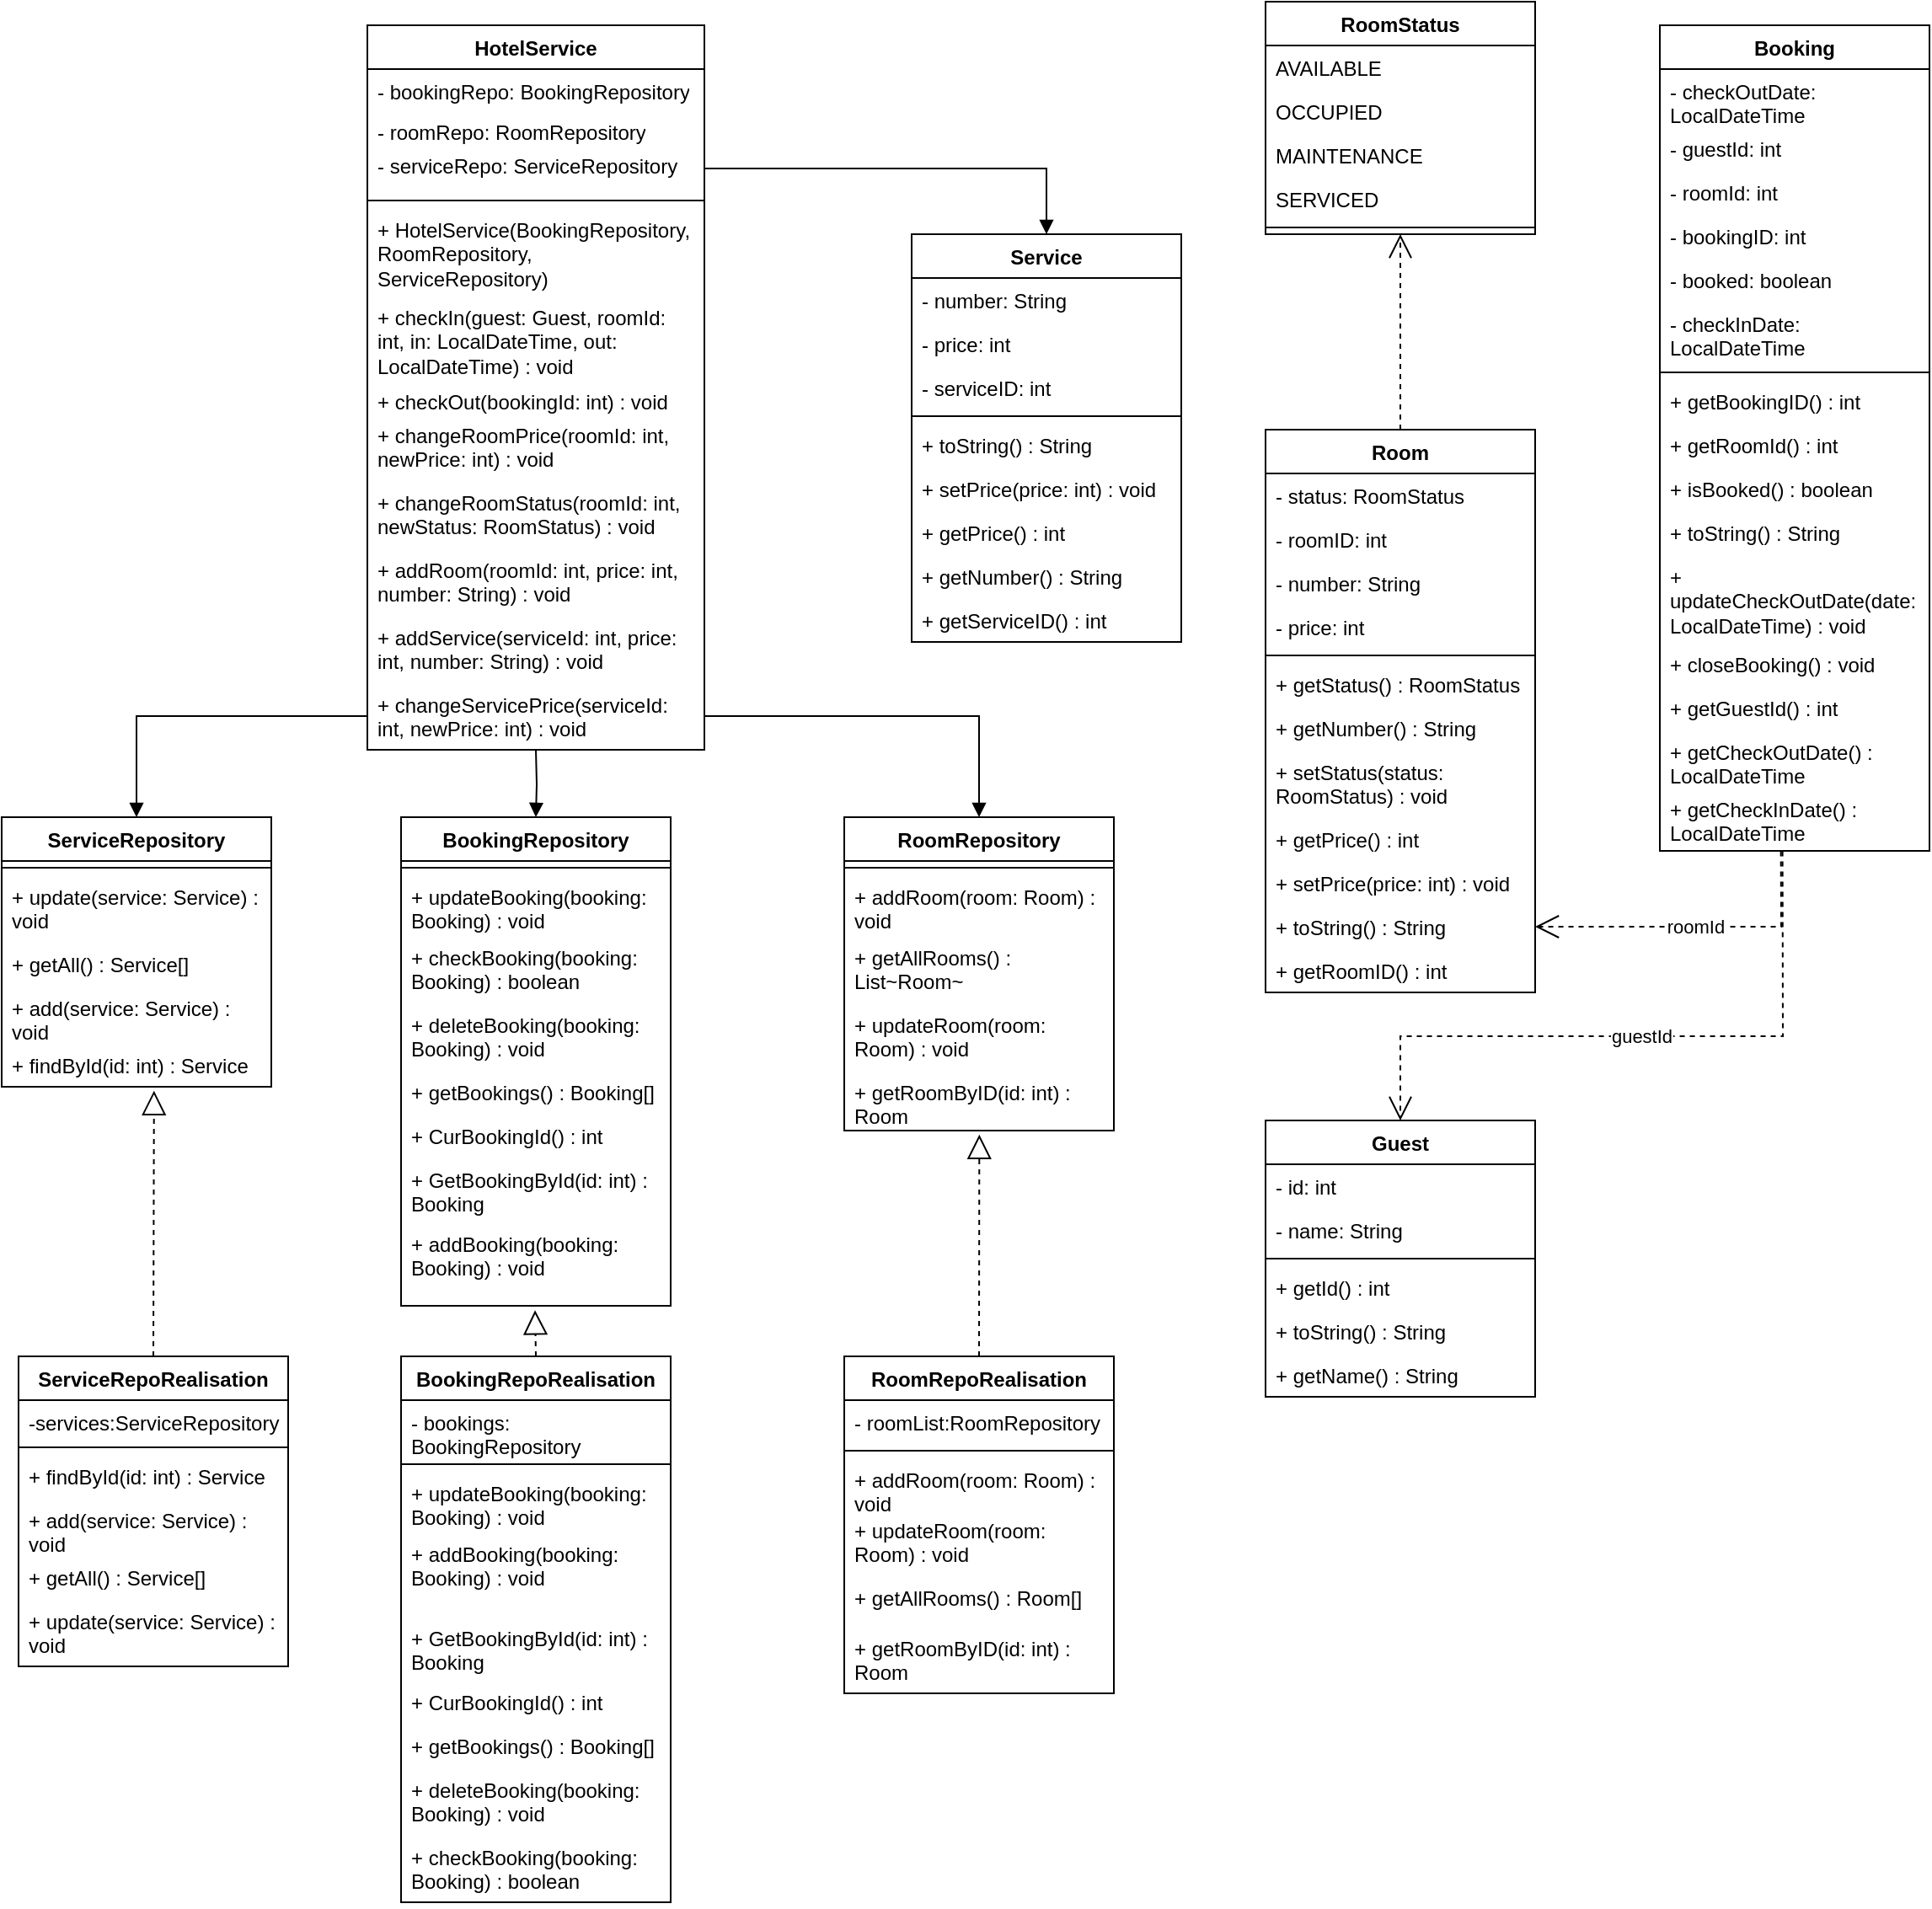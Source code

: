 <mxfile version="28.2.7">
  <diagram name="Страница — 1" id="kZnsRlTLTq1_zCNEGTzP">
    <mxGraphModel dx="2256" dy="922" grid="1" gridSize="10" guides="1" tooltips="1" connect="1" arrows="1" fold="1" page="1" pageScale="1" pageWidth="827" pageHeight="1169" math="0" shadow="0">
      <root>
        <mxCell id="0" />
        <mxCell id="1" parent="0" />
        <mxCell id="djiI9uQT8ii3HJ8XC2zc-130" value="HotelService" style="swimlane;fontStyle=1;align=center;verticalAlign=top;childLayout=stackLayout;horizontal=1;startSize=26;horizontalStack=0;resizeParent=1;resizeParentMax=0;resizeLast=0;collapsible=1;marginBottom=0;whiteSpace=wrap;html=1;" vertex="1" parent="1">
          <mxGeometry x="-513" y="40" width="200" height="430" as="geometry" />
        </mxCell>
        <mxCell id="djiI9uQT8ii3HJ8XC2zc-131" value="- bookingRepo:&amp;nbsp;BookingRepository " style="text;strokeColor=none;fillColor=none;align=left;verticalAlign=top;spacingLeft=4;spacingRight=4;overflow=hidden;rotatable=0;points=[[0,0.5],[1,0.5]];portConstraint=eastwest;whiteSpace=wrap;html=1;" vertex="1" parent="djiI9uQT8ii3HJ8XC2zc-130">
          <mxGeometry y="26" width="200" height="24" as="geometry" />
        </mxCell>
        <mxCell id="djiI9uQT8ii3HJ8XC2zc-134" value="- roomRepo:&amp;nbsp;RoomRepository " style="text;strokeColor=none;fillColor=none;align=left;verticalAlign=top;spacingLeft=4;spacingRight=4;overflow=hidden;rotatable=0;points=[[0,0.5],[1,0.5]];portConstraint=eastwest;whiteSpace=wrap;html=1;" vertex="1" parent="djiI9uQT8ii3HJ8XC2zc-130">
          <mxGeometry y="50" width="200" height="20" as="geometry" />
        </mxCell>
        <mxCell id="djiI9uQT8ii3HJ8XC2zc-135" value="- serviceRepo:&amp;nbsp;ServiceRepository " style="text;strokeColor=none;fillColor=none;align=left;verticalAlign=top;spacingLeft=4;spacingRight=4;overflow=hidden;rotatable=0;points=[[0,0.5],[1,0.5]];portConstraint=eastwest;whiteSpace=wrap;html=1;" vertex="1" parent="djiI9uQT8ii3HJ8XC2zc-130">
          <mxGeometry y="70" width="200" height="30" as="geometry" />
        </mxCell>
        <mxCell id="djiI9uQT8ii3HJ8XC2zc-132" value="" style="line;strokeWidth=1;fillColor=none;align=left;verticalAlign=middle;spacingTop=-1;spacingLeft=3;spacingRight=3;rotatable=0;labelPosition=right;points=[];portConstraint=eastwest;strokeColor=inherit;" vertex="1" parent="djiI9uQT8ii3HJ8XC2zc-130">
          <mxGeometry y="100" width="200" height="8" as="geometry" />
        </mxCell>
        <mxCell id="djiI9uQT8ii3HJ8XC2zc-133" value="+ HotelService(BookingRepository, RoomRepository, ServiceRepository)" style="text;strokeColor=none;fillColor=none;align=left;verticalAlign=top;spacingLeft=4;spacingRight=4;overflow=hidden;rotatable=0;points=[[0,0.5],[1,0.5]];portConstraint=eastwest;whiteSpace=wrap;html=1;" vertex="1" parent="djiI9uQT8ii3HJ8XC2zc-130">
          <mxGeometry y="108" width="200" height="52" as="geometry" />
        </mxCell>
        <mxCell id="djiI9uQT8ii3HJ8XC2zc-136" value="+ checkIn(guest: Guest, roomId: int, in: LocalDateTime, out: LocalDateTime) : void" style="text;strokeColor=none;fillColor=none;align=left;verticalAlign=top;spacingLeft=4;spacingRight=4;overflow=hidden;rotatable=0;points=[[0,0.5],[1,0.5]];portConstraint=eastwest;whiteSpace=wrap;html=1;" vertex="1" parent="djiI9uQT8ii3HJ8XC2zc-130">
          <mxGeometry y="160" width="200" height="50" as="geometry" />
        </mxCell>
        <mxCell id="djiI9uQT8ii3HJ8XC2zc-137" value="+ checkOut(bookingId: int) : void" style="text;strokeColor=none;fillColor=none;align=left;verticalAlign=top;spacingLeft=4;spacingRight=4;overflow=hidden;rotatable=0;points=[[0,0.5],[1,0.5]];portConstraint=eastwest;whiteSpace=wrap;html=1;" vertex="1" parent="djiI9uQT8ii3HJ8XC2zc-130">
          <mxGeometry y="210" width="200" height="20" as="geometry" />
        </mxCell>
        <mxCell id="djiI9uQT8ii3HJ8XC2zc-139" value="+ changeRoomPrice(roomId: int, newPrice: int) : void" style="text;strokeColor=none;fillColor=none;align=left;verticalAlign=top;spacingLeft=4;spacingRight=4;overflow=hidden;rotatable=0;points=[[0,0.5],[1,0.5]];portConstraint=eastwest;whiteSpace=wrap;html=1;" vertex="1" parent="djiI9uQT8ii3HJ8XC2zc-130">
          <mxGeometry y="230" width="200" height="40" as="geometry" />
        </mxCell>
        <mxCell id="djiI9uQT8ii3HJ8XC2zc-138" value="+ changeRoomStatus(roomId: int, newStatus: RoomStatus) : void" style="text;strokeColor=none;fillColor=none;align=left;verticalAlign=top;spacingLeft=4;spacingRight=4;overflow=hidden;rotatable=0;points=[[0,0.5],[1,0.5]];portConstraint=eastwest;whiteSpace=wrap;html=1;" vertex="1" parent="djiI9uQT8ii3HJ8XC2zc-130">
          <mxGeometry y="270" width="200" height="40" as="geometry" />
        </mxCell>
        <mxCell id="djiI9uQT8ii3HJ8XC2zc-142" value="+ addRoom(roomId: int, price: int, number: String) : void" style="text;strokeColor=none;fillColor=none;align=left;verticalAlign=top;spacingLeft=4;spacingRight=4;overflow=hidden;rotatable=0;points=[[0,0.5],[1,0.5]];portConstraint=eastwest;whiteSpace=wrap;html=1;" vertex="1" parent="djiI9uQT8ii3HJ8XC2zc-130">
          <mxGeometry y="310" width="200" height="40" as="geometry" />
        </mxCell>
        <mxCell id="djiI9uQT8ii3HJ8XC2zc-143" value="+ addService(serviceId: int, price: int, number: String) : void" style="text;strokeColor=none;fillColor=none;align=left;verticalAlign=top;spacingLeft=4;spacingRight=4;overflow=hidden;rotatable=0;points=[[0,0.5],[1,0.5]];portConstraint=eastwest;whiteSpace=wrap;html=1;" vertex="1" parent="djiI9uQT8ii3HJ8XC2zc-130">
          <mxGeometry y="350" width="200" height="40" as="geometry" />
        </mxCell>
        <mxCell id="djiI9uQT8ii3HJ8XC2zc-141" value="+ changeServicePrice(serviceId: int, newPrice: int) : void" style="text;strokeColor=none;fillColor=none;align=left;verticalAlign=top;spacingLeft=4;spacingRight=4;overflow=hidden;rotatable=0;points=[[0,0.5],[1,0.5]];portConstraint=eastwest;whiteSpace=wrap;html=1;" vertex="1" parent="djiI9uQT8ii3HJ8XC2zc-130">
          <mxGeometry y="390" width="200" height="40" as="geometry" />
        </mxCell>
        <mxCell id="djiI9uQT8ii3HJ8XC2zc-144" value="RoomRepository" style="swimlane;fontStyle=1;align=center;verticalAlign=top;childLayout=stackLayout;horizontal=1;startSize=26;horizontalStack=0;resizeParent=1;resizeParentMax=0;resizeLast=0;collapsible=1;marginBottom=0;whiteSpace=wrap;html=1;" vertex="1" parent="1">
          <mxGeometry x="-230" y="510" width="160" height="186" as="geometry" />
        </mxCell>
        <mxCell id="djiI9uQT8ii3HJ8XC2zc-146" value="" style="line;strokeWidth=1;fillColor=none;align=left;verticalAlign=middle;spacingTop=-1;spacingLeft=3;spacingRight=3;rotatable=0;labelPosition=right;points=[];portConstraint=eastwest;strokeColor=inherit;" vertex="1" parent="djiI9uQT8ii3HJ8XC2zc-144">
          <mxGeometry y="26" width="160" height="8" as="geometry" />
        </mxCell>
        <mxCell id="djiI9uQT8ii3HJ8XC2zc-148" value="+ addRoom(room: Room) : void" style="text;strokeColor=none;fillColor=none;align=left;verticalAlign=top;spacingLeft=4;spacingRight=4;overflow=hidden;rotatable=0;points=[[0,0.5],[1,0.5]];portConstraint=eastwest;whiteSpace=wrap;html=1;" vertex="1" parent="djiI9uQT8ii3HJ8XC2zc-144">
          <mxGeometry y="34" width="160" height="36" as="geometry" />
        </mxCell>
        <mxCell id="djiI9uQT8ii3HJ8XC2zc-149" value="+ getAllRooms() : List~Room~" style="text;strokeColor=none;fillColor=none;align=left;verticalAlign=top;spacingLeft=4;spacingRight=4;overflow=hidden;rotatable=0;points=[[0,0.5],[1,0.5]];portConstraint=eastwest;whiteSpace=wrap;html=1;" vertex="1" parent="djiI9uQT8ii3HJ8XC2zc-144">
          <mxGeometry y="70" width="160" height="40" as="geometry" />
        </mxCell>
        <mxCell id="djiI9uQT8ii3HJ8XC2zc-150" value="+ updateRoom(room: Room) : void" style="text;strokeColor=none;fillColor=none;align=left;verticalAlign=top;spacingLeft=4;spacingRight=4;overflow=hidden;rotatable=0;points=[[0,0.5],[1,0.5]];portConstraint=eastwest;whiteSpace=wrap;html=1;" vertex="1" parent="djiI9uQT8ii3HJ8XC2zc-144">
          <mxGeometry y="110" width="160" height="40" as="geometry" />
        </mxCell>
        <mxCell id="djiI9uQT8ii3HJ8XC2zc-147" value="+ getRoomByID(id: int) : Room" style="text;strokeColor=none;fillColor=none;align=left;verticalAlign=top;spacingLeft=4;spacingRight=4;overflow=hidden;rotatable=0;points=[[0,0.5],[1,0.5]];portConstraint=eastwest;whiteSpace=wrap;html=1;" vertex="1" parent="djiI9uQT8ii3HJ8XC2zc-144">
          <mxGeometry y="150" width="160" height="36" as="geometry" />
        </mxCell>
        <mxCell id="djiI9uQT8ii3HJ8XC2zc-151" value="RoomRepoRealisation" style="swimlane;fontStyle=1;align=center;verticalAlign=top;childLayout=stackLayout;horizontal=1;startSize=26;horizontalStack=0;resizeParent=1;resizeParentMax=0;resizeLast=0;collapsible=1;marginBottom=0;whiteSpace=wrap;html=1;" vertex="1" parent="1">
          <mxGeometry x="-230" y="830" width="160" height="200" as="geometry" />
        </mxCell>
        <mxCell id="djiI9uQT8ii3HJ8XC2zc-152" value="- roomList:RoomRepository " style="text;strokeColor=none;fillColor=none;align=left;verticalAlign=top;spacingLeft=4;spacingRight=4;overflow=hidden;rotatable=0;points=[[0,0.5],[1,0.5]];portConstraint=eastwest;whiteSpace=wrap;html=1;" vertex="1" parent="djiI9uQT8ii3HJ8XC2zc-151">
          <mxGeometry y="26" width="160" height="26" as="geometry" />
        </mxCell>
        <mxCell id="djiI9uQT8ii3HJ8XC2zc-153" value="" style="line;strokeWidth=1;fillColor=none;align=left;verticalAlign=middle;spacingTop=-1;spacingLeft=3;spacingRight=3;rotatable=0;labelPosition=right;points=[];portConstraint=eastwest;strokeColor=inherit;" vertex="1" parent="djiI9uQT8ii3HJ8XC2zc-151">
          <mxGeometry y="52" width="160" height="8" as="geometry" />
        </mxCell>
        <mxCell id="djiI9uQT8ii3HJ8XC2zc-155" value="+ addRoom(room: Room) : void" style="text;strokeColor=none;fillColor=none;align=left;verticalAlign=top;spacingLeft=4;spacingRight=4;overflow=hidden;rotatable=0;points=[[0,0.5],[1,0.5]];portConstraint=eastwest;whiteSpace=wrap;html=1;" vertex="1" parent="djiI9uQT8ii3HJ8XC2zc-151">
          <mxGeometry y="60" width="160" height="30" as="geometry" />
        </mxCell>
        <mxCell id="djiI9uQT8ii3HJ8XC2zc-157" value="+ updateRoom(room: Room) : void" style="text;strokeColor=none;fillColor=none;align=left;verticalAlign=top;spacingLeft=4;spacingRight=4;overflow=hidden;rotatable=0;points=[[0,0.5],[1,0.5]];portConstraint=eastwest;whiteSpace=wrap;html=1;" vertex="1" parent="djiI9uQT8ii3HJ8XC2zc-151">
          <mxGeometry y="90" width="160" height="40" as="geometry" />
        </mxCell>
        <mxCell id="djiI9uQT8ii3HJ8XC2zc-156" value="+ getAllRooms() : Room[]" style="text;strokeColor=none;fillColor=none;align=left;verticalAlign=top;spacingLeft=4;spacingRight=4;overflow=hidden;rotatable=0;points=[[0,0.5],[1,0.5]];portConstraint=eastwest;whiteSpace=wrap;html=1;" vertex="1" parent="djiI9uQT8ii3HJ8XC2zc-151">
          <mxGeometry y="130" width="160" height="30" as="geometry" />
        </mxCell>
        <mxCell id="djiI9uQT8ii3HJ8XC2zc-154" value="+ getRoomByID(id: int) : Room" style="text;strokeColor=none;fillColor=none;align=left;verticalAlign=top;spacingLeft=4;spacingRight=4;overflow=hidden;rotatable=0;points=[[0,0.5],[1,0.5]];portConstraint=eastwest;whiteSpace=wrap;html=1;" vertex="1" parent="djiI9uQT8ii3HJ8XC2zc-151">
          <mxGeometry y="160" width="160" height="40" as="geometry" />
        </mxCell>
        <mxCell id="djiI9uQT8ii3HJ8XC2zc-158" value="ServiceRepoRealisation" style="swimlane;fontStyle=1;align=center;verticalAlign=top;childLayout=stackLayout;horizontal=1;startSize=26;horizontalStack=0;resizeParent=1;resizeParentMax=0;resizeLast=0;collapsible=1;marginBottom=0;whiteSpace=wrap;html=1;" vertex="1" parent="1">
          <mxGeometry x="-720" y="830" width="160" height="184" as="geometry" />
        </mxCell>
        <mxCell id="djiI9uQT8ii3HJ8XC2zc-159" value="-services:ServiceRepository" style="text;strokeColor=none;fillColor=none;align=left;verticalAlign=top;spacingLeft=4;spacingRight=4;overflow=hidden;rotatable=0;points=[[0,0.5],[1,0.5]];portConstraint=eastwest;whiteSpace=wrap;html=1;" vertex="1" parent="djiI9uQT8ii3HJ8XC2zc-158">
          <mxGeometry y="26" width="160" height="24" as="geometry" />
        </mxCell>
        <mxCell id="djiI9uQT8ii3HJ8XC2zc-160" value="" style="line;strokeWidth=1;fillColor=none;align=left;verticalAlign=middle;spacingTop=-1;spacingLeft=3;spacingRight=3;rotatable=0;labelPosition=right;points=[];portConstraint=eastwest;strokeColor=inherit;" vertex="1" parent="djiI9uQT8ii3HJ8XC2zc-158">
          <mxGeometry y="50" width="160" height="8" as="geometry" />
        </mxCell>
        <mxCell id="djiI9uQT8ii3HJ8XC2zc-161" value="+ findById(id: int) : Service" style="text;strokeColor=none;fillColor=none;align=left;verticalAlign=top;spacingLeft=4;spacingRight=4;overflow=hidden;rotatable=0;points=[[0,0.5],[1,0.5]];portConstraint=eastwest;whiteSpace=wrap;html=1;" vertex="1" parent="djiI9uQT8ii3HJ8XC2zc-158">
          <mxGeometry y="58" width="160" height="26" as="geometry" />
        </mxCell>
        <mxCell id="djiI9uQT8ii3HJ8XC2zc-162" value="+ add(service: Service) : void" style="text;strokeColor=none;fillColor=none;align=left;verticalAlign=top;spacingLeft=4;spacingRight=4;overflow=hidden;rotatable=0;points=[[0,0.5],[1,0.5]];portConstraint=eastwest;whiteSpace=wrap;html=1;" vertex="1" parent="djiI9uQT8ii3HJ8XC2zc-158">
          <mxGeometry y="84" width="160" height="34" as="geometry" />
        </mxCell>
        <mxCell id="djiI9uQT8ii3HJ8XC2zc-164" value="+ getAll() : Service[]" style="text;strokeColor=none;fillColor=none;align=left;verticalAlign=top;spacingLeft=4;spacingRight=4;overflow=hidden;rotatable=0;points=[[0,0.5],[1,0.5]];portConstraint=eastwest;whiteSpace=wrap;html=1;" vertex="1" parent="djiI9uQT8ii3HJ8XC2zc-158">
          <mxGeometry y="118" width="160" height="26" as="geometry" />
        </mxCell>
        <mxCell id="djiI9uQT8ii3HJ8XC2zc-163" value="+ update(service: Service) : void" style="text;strokeColor=none;fillColor=none;align=left;verticalAlign=top;spacingLeft=4;spacingRight=4;overflow=hidden;rotatable=0;points=[[0,0.5],[1,0.5]];portConstraint=eastwest;whiteSpace=wrap;html=1;" vertex="1" parent="djiI9uQT8ii3HJ8XC2zc-158">
          <mxGeometry y="144" width="160" height="40" as="geometry" />
        </mxCell>
        <mxCell id="djiI9uQT8ii3HJ8XC2zc-166" value="ServiceRepository" style="swimlane;fontStyle=1;align=center;verticalAlign=top;childLayout=stackLayout;horizontal=1;startSize=26;horizontalStack=0;resizeParent=1;resizeParentMax=0;resizeLast=0;collapsible=1;marginBottom=0;whiteSpace=wrap;html=1;" vertex="1" parent="1">
          <mxGeometry x="-730" y="510" width="160" height="160" as="geometry" />
        </mxCell>
        <mxCell id="djiI9uQT8ii3HJ8XC2zc-168" value="" style="line;strokeWidth=1;fillColor=none;align=left;verticalAlign=middle;spacingTop=-1;spacingLeft=3;spacingRight=3;rotatable=0;labelPosition=right;points=[];portConstraint=eastwest;strokeColor=inherit;" vertex="1" parent="djiI9uQT8ii3HJ8XC2zc-166">
          <mxGeometry y="26" width="160" height="8" as="geometry" />
        </mxCell>
        <mxCell id="djiI9uQT8ii3HJ8XC2zc-173" value="+ update(service: Service) : void" style="text;strokeColor=none;fillColor=none;align=left;verticalAlign=top;spacingLeft=4;spacingRight=4;overflow=hidden;rotatable=0;points=[[0,0.5],[1,0.5]];portConstraint=eastwest;whiteSpace=wrap;html=1;" vertex="1" parent="djiI9uQT8ii3HJ8XC2zc-166">
          <mxGeometry y="34" width="160" height="40" as="geometry" />
        </mxCell>
        <mxCell id="djiI9uQT8ii3HJ8XC2zc-172" value="+ getAll() : Service[]" style="text;strokeColor=none;fillColor=none;align=left;verticalAlign=top;spacingLeft=4;spacingRight=4;overflow=hidden;rotatable=0;points=[[0,0.5],[1,0.5]];portConstraint=eastwest;whiteSpace=wrap;html=1;" vertex="1" parent="djiI9uQT8ii3HJ8XC2zc-166">
          <mxGeometry y="74" width="160" height="26" as="geometry" />
        </mxCell>
        <mxCell id="djiI9uQT8ii3HJ8XC2zc-171" value="+ add(service: Service) : void" style="text;strokeColor=none;fillColor=none;align=left;verticalAlign=top;spacingLeft=4;spacingRight=4;overflow=hidden;rotatable=0;points=[[0,0.5],[1,0.5]];portConstraint=eastwest;whiteSpace=wrap;html=1;" vertex="1" parent="djiI9uQT8ii3HJ8XC2zc-166">
          <mxGeometry y="100" width="160" height="34" as="geometry" />
        </mxCell>
        <mxCell id="djiI9uQT8ii3HJ8XC2zc-170" value="+ findById(id: int) : Service" style="text;strokeColor=none;fillColor=none;align=left;verticalAlign=top;spacingLeft=4;spacingRight=4;overflow=hidden;rotatable=0;points=[[0,0.5],[1,0.5]];portConstraint=eastwest;whiteSpace=wrap;html=1;" vertex="1" parent="djiI9uQT8ii3HJ8XC2zc-166">
          <mxGeometry y="134" width="160" height="26" as="geometry" />
        </mxCell>
        <mxCell id="djiI9uQT8ii3HJ8XC2zc-174" value="BookingRepository" style="swimlane;fontStyle=1;align=center;verticalAlign=top;childLayout=stackLayout;horizontal=1;startSize=26;horizontalStack=0;resizeParent=1;resizeParentMax=0;resizeLast=0;collapsible=1;marginBottom=0;whiteSpace=wrap;html=1;" vertex="1" parent="1">
          <mxGeometry x="-493" y="510" width="160" height="290" as="geometry" />
        </mxCell>
        <mxCell id="djiI9uQT8ii3HJ8XC2zc-176" value="" style="line;strokeWidth=1;fillColor=none;align=left;verticalAlign=middle;spacingTop=-1;spacingLeft=3;spacingRight=3;rotatable=0;labelPosition=right;points=[];portConstraint=eastwest;strokeColor=inherit;" vertex="1" parent="djiI9uQT8ii3HJ8XC2zc-174">
          <mxGeometry y="26" width="160" height="8" as="geometry" />
        </mxCell>
        <mxCell id="djiI9uQT8ii3HJ8XC2zc-182" value="+ updateBooking(booking: Booking) : void" style="text;strokeColor=none;fillColor=none;align=left;verticalAlign=top;spacingLeft=4;spacingRight=4;overflow=hidden;rotatable=0;points=[[0,0.5],[1,0.5]];portConstraint=eastwest;whiteSpace=wrap;html=1;" vertex="1" parent="djiI9uQT8ii3HJ8XC2zc-174">
          <mxGeometry y="34" width="160" height="36" as="geometry" />
        </mxCell>
        <mxCell id="djiI9uQT8ii3HJ8XC2zc-183" value="+ checkBooking(booking: Booking) : boolean" style="text;strokeColor=none;fillColor=none;align=left;verticalAlign=top;spacingLeft=4;spacingRight=4;overflow=hidden;rotatable=0;points=[[0,0.5],[1,0.5]];portConstraint=eastwest;whiteSpace=wrap;html=1;" vertex="1" parent="djiI9uQT8ii3HJ8XC2zc-174">
          <mxGeometry y="70" width="160" height="40" as="geometry" />
        </mxCell>
        <mxCell id="djiI9uQT8ii3HJ8XC2zc-184" value="+ deleteBooking(booking: Booking) : void" style="text;strokeColor=none;fillColor=none;align=left;verticalAlign=top;spacingLeft=4;spacingRight=4;overflow=hidden;rotatable=0;points=[[0,0.5],[1,0.5]];portConstraint=eastwest;whiteSpace=wrap;html=1;" vertex="1" parent="djiI9uQT8ii3HJ8XC2zc-174">
          <mxGeometry y="110" width="160" height="40" as="geometry" />
        </mxCell>
        <mxCell id="djiI9uQT8ii3HJ8XC2zc-185" value="+ getBookings() : Booking[]" style="text;strokeColor=none;fillColor=none;align=left;verticalAlign=top;spacingLeft=4;spacingRight=4;overflow=hidden;rotatable=0;points=[[0,0.5],[1,0.5]];portConstraint=eastwest;whiteSpace=wrap;html=1;" vertex="1" parent="djiI9uQT8ii3HJ8XC2zc-174">
          <mxGeometry y="150" width="160" height="26" as="geometry" />
        </mxCell>
        <mxCell id="djiI9uQT8ii3HJ8XC2zc-186" value="+ CurBookingId() : int" style="text;strokeColor=none;fillColor=none;align=left;verticalAlign=top;spacingLeft=4;spacingRight=4;overflow=hidden;rotatable=0;points=[[0,0.5],[1,0.5]];portConstraint=eastwest;whiteSpace=wrap;html=1;" vertex="1" parent="djiI9uQT8ii3HJ8XC2zc-174">
          <mxGeometry y="176" width="160" height="26" as="geometry" />
        </mxCell>
        <mxCell id="djiI9uQT8ii3HJ8XC2zc-187" value="+ GetBookingById(id: int) : Booking" style="text;strokeColor=none;fillColor=none;align=left;verticalAlign=top;spacingLeft=4;spacingRight=4;overflow=hidden;rotatable=0;points=[[0,0.5],[1,0.5]];portConstraint=eastwest;whiteSpace=wrap;html=1;" vertex="1" parent="djiI9uQT8ii3HJ8XC2zc-174">
          <mxGeometry y="202" width="160" height="38" as="geometry" />
        </mxCell>
        <mxCell id="djiI9uQT8ii3HJ8XC2zc-177" value="+ addBooking(booking: Booking) : void" style="text;strokeColor=none;fillColor=none;align=left;verticalAlign=top;spacingLeft=4;spacingRight=4;overflow=hidden;rotatable=0;points=[[0,0.5],[1,0.5]];portConstraint=eastwest;whiteSpace=wrap;html=1;" vertex="1" parent="djiI9uQT8ii3HJ8XC2zc-174">
          <mxGeometry y="240" width="160" height="50" as="geometry" />
        </mxCell>
        <mxCell id="djiI9uQT8ii3HJ8XC2zc-178" value="BookingRepoRealisation" style="swimlane;fontStyle=1;align=center;verticalAlign=top;childLayout=stackLayout;horizontal=1;startSize=26;horizontalStack=0;resizeParent=1;resizeParentMax=0;resizeLast=0;collapsible=1;marginBottom=0;whiteSpace=wrap;html=1;" vertex="1" parent="1">
          <mxGeometry x="-493" y="830" width="160" height="324" as="geometry" />
        </mxCell>
        <mxCell id="djiI9uQT8ii3HJ8XC2zc-179" value="- bookings: BookingRepository " style="text;strokeColor=none;fillColor=none;align=left;verticalAlign=top;spacingLeft=4;spacingRight=4;overflow=hidden;rotatable=0;points=[[0,0.5],[1,0.5]];portConstraint=eastwest;whiteSpace=wrap;html=1;" vertex="1" parent="djiI9uQT8ii3HJ8XC2zc-178">
          <mxGeometry y="26" width="160" height="34" as="geometry" />
        </mxCell>
        <mxCell id="djiI9uQT8ii3HJ8XC2zc-180" value="" style="line;strokeWidth=1;fillColor=none;align=left;verticalAlign=middle;spacingTop=-1;spacingLeft=3;spacingRight=3;rotatable=0;labelPosition=right;points=[];portConstraint=eastwest;strokeColor=inherit;" vertex="1" parent="djiI9uQT8ii3HJ8XC2zc-178">
          <mxGeometry y="60" width="160" height="8" as="geometry" />
        </mxCell>
        <mxCell id="djiI9uQT8ii3HJ8XC2zc-188" value="+ updateBooking(booking: Booking) : void" style="text;strokeColor=none;fillColor=none;align=left;verticalAlign=top;spacingLeft=4;spacingRight=4;overflow=hidden;rotatable=0;points=[[0,0.5],[1,0.5]];portConstraint=eastwest;whiteSpace=wrap;html=1;" vertex="1" parent="djiI9uQT8ii3HJ8XC2zc-178">
          <mxGeometry y="68" width="160" height="36" as="geometry" />
        </mxCell>
        <mxCell id="djiI9uQT8ii3HJ8XC2zc-194" value="+ addBooking(booking: Booking) : void" style="text;strokeColor=none;fillColor=none;align=left;verticalAlign=top;spacingLeft=4;spacingRight=4;overflow=hidden;rotatable=0;points=[[0,0.5],[1,0.5]];portConstraint=eastwest;whiteSpace=wrap;html=1;" vertex="1" parent="djiI9uQT8ii3HJ8XC2zc-178">
          <mxGeometry y="104" width="160" height="50" as="geometry" />
        </mxCell>
        <mxCell id="djiI9uQT8ii3HJ8XC2zc-193" value="+ GetBookingById(id: int) : Booking" style="text;strokeColor=none;fillColor=none;align=left;verticalAlign=top;spacingLeft=4;spacingRight=4;overflow=hidden;rotatable=0;points=[[0,0.5],[1,0.5]];portConstraint=eastwest;whiteSpace=wrap;html=1;" vertex="1" parent="djiI9uQT8ii3HJ8XC2zc-178">
          <mxGeometry y="154" width="160" height="38" as="geometry" />
        </mxCell>
        <mxCell id="djiI9uQT8ii3HJ8XC2zc-192" value="+ CurBookingId() : int" style="text;strokeColor=none;fillColor=none;align=left;verticalAlign=top;spacingLeft=4;spacingRight=4;overflow=hidden;rotatable=0;points=[[0,0.5],[1,0.5]];portConstraint=eastwest;whiteSpace=wrap;html=1;" vertex="1" parent="djiI9uQT8ii3HJ8XC2zc-178">
          <mxGeometry y="192" width="160" height="26" as="geometry" />
        </mxCell>
        <mxCell id="djiI9uQT8ii3HJ8XC2zc-191" value="+ getBookings() : Booking[]" style="text;strokeColor=none;fillColor=none;align=left;verticalAlign=top;spacingLeft=4;spacingRight=4;overflow=hidden;rotatable=0;points=[[0,0.5],[1,0.5]];portConstraint=eastwest;whiteSpace=wrap;html=1;" vertex="1" parent="djiI9uQT8ii3HJ8XC2zc-178">
          <mxGeometry y="218" width="160" height="26" as="geometry" />
        </mxCell>
        <mxCell id="djiI9uQT8ii3HJ8XC2zc-190" value="+ deleteBooking(booking: Booking) : void" style="text;strokeColor=none;fillColor=none;align=left;verticalAlign=top;spacingLeft=4;spacingRight=4;overflow=hidden;rotatable=0;points=[[0,0.5],[1,0.5]];portConstraint=eastwest;whiteSpace=wrap;html=1;" vertex="1" parent="djiI9uQT8ii3HJ8XC2zc-178">
          <mxGeometry y="244" width="160" height="40" as="geometry" />
        </mxCell>
        <mxCell id="djiI9uQT8ii3HJ8XC2zc-189" value="+ checkBooking(booking: Booking) : boolean" style="text;strokeColor=none;fillColor=none;align=left;verticalAlign=top;spacingLeft=4;spacingRight=4;overflow=hidden;rotatable=0;points=[[0,0.5],[1,0.5]];portConstraint=eastwest;whiteSpace=wrap;html=1;" vertex="1" parent="djiI9uQT8ii3HJ8XC2zc-178">
          <mxGeometry y="284" width="160" height="40" as="geometry" />
        </mxCell>
        <mxCell id="djiI9uQT8ii3HJ8XC2zc-195" value="Booking" style="swimlane;fontStyle=1;align=center;verticalAlign=top;childLayout=stackLayout;horizontal=1;startSize=26;horizontalStack=0;resizeParent=1;resizeParentMax=0;resizeLast=0;collapsible=1;marginBottom=0;whiteSpace=wrap;html=1;" vertex="1" parent="1">
          <mxGeometry x="254" y="40" width="160" height="490" as="geometry" />
        </mxCell>
        <mxCell id="djiI9uQT8ii3HJ8XC2zc-201" value="- checkOutDate: LocalDateTime" style="text;strokeColor=none;fillColor=none;align=left;verticalAlign=top;spacingLeft=4;spacingRight=4;overflow=hidden;rotatable=0;points=[[0,0.5],[1,0.5]];portConstraint=eastwest;whiteSpace=wrap;html=1;" vertex="1" parent="djiI9uQT8ii3HJ8XC2zc-195">
          <mxGeometry y="26" width="160" height="34" as="geometry" />
        </mxCell>
        <mxCell id="djiI9uQT8ii3HJ8XC2zc-202" value="- guestId: int" style="text;strokeColor=none;fillColor=none;align=left;verticalAlign=top;spacingLeft=4;spacingRight=4;overflow=hidden;rotatable=0;points=[[0,0.5],[1,0.5]];portConstraint=eastwest;whiteSpace=wrap;html=1;" vertex="1" parent="djiI9uQT8ii3HJ8XC2zc-195">
          <mxGeometry y="60" width="160" height="26" as="geometry" />
        </mxCell>
        <mxCell id="djiI9uQT8ii3HJ8XC2zc-203" value="- roomId: int" style="text;strokeColor=none;fillColor=none;align=left;verticalAlign=top;spacingLeft=4;spacingRight=4;overflow=hidden;rotatable=0;points=[[0,0.5],[1,0.5]];portConstraint=eastwest;whiteSpace=wrap;html=1;" vertex="1" parent="djiI9uQT8ii3HJ8XC2zc-195">
          <mxGeometry y="86" width="160" height="26" as="geometry" />
        </mxCell>
        <mxCell id="djiI9uQT8ii3HJ8XC2zc-196" value="- bookingID: int" style="text;strokeColor=none;fillColor=none;align=left;verticalAlign=top;spacingLeft=4;spacingRight=4;overflow=hidden;rotatable=0;points=[[0,0.5],[1,0.5]];portConstraint=eastwest;whiteSpace=wrap;html=1;" vertex="1" parent="djiI9uQT8ii3HJ8XC2zc-195">
          <mxGeometry y="112" width="160" height="26" as="geometry" />
        </mxCell>
        <mxCell id="djiI9uQT8ii3HJ8XC2zc-204" value="- booked: boolean" style="text;strokeColor=none;fillColor=none;align=left;verticalAlign=top;spacingLeft=4;spacingRight=4;overflow=hidden;rotatable=0;points=[[0,0.5],[1,0.5]];portConstraint=eastwest;whiteSpace=wrap;html=1;" vertex="1" parent="djiI9uQT8ii3HJ8XC2zc-195">
          <mxGeometry y="138" width="160" height="26" as="geometry" />
        </mxCell>
        <mxCell id="djiI9uQT8ii3HJ8XC2zc-199" value="- checkInDate: LocalDateTime" style="text;strokeColor=none;fillColor=none;align=left;verticalAlign=top;spacingLeft=4;spacingRight=4;overflow=hidden;rotatable=0;points=[[0,0.5],[1,0.5]];portConstraint=eastwest;whiteSpace=wrap;html=1;" vertex="1" parent="djiI9uQT8ii3HJ8XC2zc-195">
          <mxGeometry y="164" width="160" height="38" as="geometry" />
        </mxCell>
        <mxCell id="djiI9uQT8ii3HJ8XC2zc-197" value="" style="line;strokeWidth=1;fillColor=none;align=left;verticalAlign=middle;spacingTop=-1;spacingLeft=3;spacingRight=3;rotatable=0;labelPosition=right;points=[];portConstraint=eastwest;strokeColor=inherit;" vertex="1" parent="djiI9uQT8ii3HJ8XC2zc-195">
          <mxGeometry y="202" width="160" height="8" as="geometry" />
        </mxCell>
        <mxCell id="djiI9uQT8ii3HJ8XC2zc-198" value="+ getBookingID() : int" style="text;strokeColor=none;fillColor=none;align=left;verticalAlign=top;spacingLeft=4;spacingRight=4;overflow=hidden;rotatable=0;points=[[0,0.5],[1,0.5]];portConstraint=eastwest;whiteSpace=wrap;html=1;" vertex="1" parent="djiI9uQT8ii3HJ8XC2zc-195">
          <mxGeometry y="210" width="160" height="26" as="geometry" />
        </mxCell>
        <mxCell id="djiI9uQT8ii3HJ8XC2zc-208" value="+ getRoomId() : int" style="text;strokeColor=none;fillColor=none;align=left;verticalAlign=top;spacingLeft=4;spacingRight=4;overflow=hidden;rotatable=0;points=[[0,0.5],[1,0.5]];portConstraint=eastwest;whiteSpace=wrap;html=1;" vertex="1" parent="djiI9uQT8ii3HJ8XC2zc-195">
          <mxGeometry y="236" width="160" height="26" as="geometry" />
        </mxCell>
        <mxCell id="djiI9uQT8ii3HJ8XC2zc-209" value="+ isBooked() : boolean" style="text;strokeColor=none;fillColor=none;align=left;verticalAlign=top;spacingLeft=4;spacingRight=4;overflow=hidden;rotatable=0;points=[[0,0.5],[1,0.5]];portConstraint=eastwest;whiteSpace=wrap;html=1;" vertex="1" parent="djiI9uQT8ii3HJ8XC2zc-195">
          <mxGeometry y="262" width="160" height="26" as="geometry" />
        </mxCell>
        <mxCell id="djiI9uQT8ii3HJ8XC2zc-212" value="+ toString() : String" style="text;strokeColor=none;fillColor=none;align=left;verticalAlign=top;spacingLeft=4;spacingRight=4;overflow=hidden;rotatable=0;points=[[0,0.5],[1,0.5]];portConstraint=eastwest;whiteSpace=wrap;html=1;" vertex="1" parent="djiI9uQT8ii3HJ8XC2zc-195">
          <mxGeometry y="288" width="160" height="26" as="geometry" />
        </mxCell>
        <mxCell id="djiI9uQT8ii3HJ8XC2zc-211" value="+ updateCheckOutDate(date: LocalDateTime) : void" style="text;strokeColor=none;fillColor=none;align=left;verticalAlign=top;spacingLeft=4;spacingRight=4;overflow=hidden;rotatable=0;points=[[0,0.5],[1,0.5]];portConstraint=eastwest;whiteSpace=wrap;html=1;" vertex="1" parent="djiI9uQT8ii3HJ8XC2zc-195">
          <mxGeometry y="314" width="160" height="52" as="geometry" />
        </mxCell>
        <mxCell id="djiI9uQT8ii3HJ8XC2zc-210" value="+ closeBooking() : void" style="text;strokeColor=none;fillColor=none;align=left;verticalAlign=top;spacingLeft=4;spacingRight=4;overflow=hidden;rotatable=0;points=[[0,0.5],[1,0.5]];portConstraint=eastwest;whiteSpace=wrap;html=1;" vertex="1" parent="djiI9uQT8ii3HJ8XC2zc-195">
          <mxGeometry y="366" width="160" height="26" as="geometry" />
        </mxCell>
        <mxCell id="djiI9uQT8ii3HJ8XC2zc-207" value="+ getGuestId() : int" style="text;strokeColor=none;fillColor=none;align=left;verticalAlign=top;spacingLeft=4;spacingRight=4;overflow=hidden;rotatable=0;points=[[0,0.5],[1,0.5]];portConstraint=eastwest;whiteSpace=wrap;html=1;" vertex="1" parent="djiI9uQT8ii3HJ8XC2zc-195">
          <mxGeometry y="392" width="160" height="26" as="geometry" />
        </mxCell>
        <mxCell id="djiI9uQT8ii3HJ8XC2zc-206" value="+ getCheckOutDate() : LocalDateTime" style="text;strokeColor=none;fillColor=none;align=left;verticalAlign=top;spacingLeft=4;spacingRight=4;overflow=hidden;rotatable=0;points=[[0,0.5],[1,0.5]];portConstraint=eastwest;whiteSpace=wrap;html=1;" vertex="1" parent="djiI9uQT8ii3HJ8XC2zc-195">
          <mxGeometry y="418" width="160" height="34" as="geometry" />
        </mxCell>
        <mxCell id="djiI9uQT8ii3HJ8XC2zc-205" value="+ getCheckInDate() : LocalDateTime" style="text;strokeColor=none;fillColor=none;align=left;verticalAlign=top;spacingLeft=4;spacingRight=4;overflow=hidden;rotatable=0;points=[[0,0.5],[1,0.5]];portConstraint=eastwest;whiteSpace=wrap;html=1;" vertex="1" parent="djiI9uQT8ii3HJ8XC2zc-195">
          <mxGeometry y="452" width="160" height="38" as="geometry" />
        </mxCell>
        <mxCell id="djiI9uQT8ii3HJ8XC2zc-213" value="Room" style="swimlane;fontStyle=1;align=center;verticalAlign=top;childLayout=stackLayout;horizontal=1;startSize=26;horizontalStack=0;resizeParent=1;resizeParentMax=0;resizeLast=0;collapsible=1;marginBottom=0;whiteSpace=wrap;html=1;" vertex="1" parent="1">
          <mxGeometry x="20" y="280" width="160" height="334" as="geometry" />
        </mxCell>
        <mxCell id="djiI9uQT8ii3HJ8XC2zc-217" value="- status: RoomStatus" style="text;strokeColor=none;fillColor=none;align=left;verticalAlign=top;spacingLeft=4;spacingRight=4;overflow=hidden;rotatable=0;points=[[0,0.5],[1,0.5]];portConstraint=eastwest;whiteSpace=wrap;html=1;" vertex="1" parent="djiI9uQT8ii3HJ8XC2zc-213">
          <mxGeometry y="26" width="160" height="26" as="geometry" />
        </mxCell>
        <mxCell id="djiI9uQT8ii3HJ8XC2zc-214" value="- roomID: int" style="text;strokeColor=none;fillColor=none;align=left;verticalAlign=top;spacingLeft=4;spacingRight=4;overflow=hidden;rotatable=0;points=[[0,0.5],[1,0.5]];portConstraint=eastwest;whiteSpace=wrap;html=1;" vertex="1" parent="djiI9uQT8ii3HJ8XC2zc-213">
          <mxGeometry y="52" width="160" height="26" as="geometry" />
        </mxCell>
        <mxCell id="djiI9uQT8ii3HJ8XC2zc-218" value="- number: String" style="text;strokeColor=none;fillColor=none;align=left;verticalAlign=top;spacingLeft=4;spacingRight=4;overflow=hidden;rotatable=0;points=[[0,0.5],[1,0.5]];portConstraint=eastwest;whiteSpace=wrap;html=1;" vertex="1" parent="djiI9uQT8ii3HJ8XC2zc-213">
          <mxGeometry y="78" width="160" height="26" as="geometry" />
        </mxCell>
        <mxCell id="djiI9uQT8ii3HJ8XC2zc-219" value="- price: int" style="text;strokeColor=none;fillColor=none;align=left;verticalAlign=top;spacingLeft=4;spacingRight=4;overflow=hidden;rotatable=0;points=[[0,0.5],[1,0.5]];portConstraint=eastwest;whiteSpace=wrap;html=1;" vertex="1" parent="djiI9uQT8ii3HJ8XC2zc-213">
          <mxGeometry y="104" width="160" height="26" as="geometry" />
        </mxCell>
        <mxCell id="djiI9uQT8ii3HJ8XC2zc-215" value="" style="line;strokeWidth=1;fillColor=none;align=left;verticalAlign=middle;spacingTop=-1;spacingLeft=3;spacingRight=3;rotatable=0;labelPosition=right;points=[];portConstraint=eastwest;strokeColor=inherit;" vertex="1" parent="djiI9uQT8ii3HJ8XC2zc-213">
          <mxGeometry y="130" width="160" height="8" as="geometry" />
        </mxCell>
        <mxCell id="djiI9uQT8ii3HJ8XC2zc-220" value="+ getStatus() : RoomStatus" style="text;strokeColor=none;fillColor=none;align=left;verticalAlign=top;spacingLeft=4;spacingRight=4;overflow=hidden;rotatable=0;points=[[0,0.5],[1,0.5]];portConstraint=eastwest;whiteSpace=wrap;html=1;" vertex="1" parent="djiI9uQT8ii3HJ8XC2zc-213">
          <mxGeometry y="138" width="160" height="26" as="geometry" />
        </mxCell>
        <mxCell id="djiI9uQT8ii3HJ8XC2zc-221" value="+ getNumber() : String" style="text;strokeColor=none;fillColor=none;align=left;verticalAlign=top;spacingLeft=4;spacingRight=4;overflow=hidden;rotatable=0;points=[[0,0.5],[1,0.5]];portConstraint=eastwest;whiteSpace=wrap;html=1;" vertex="1" parent="djiI9uQT8ii3HJ8XC2zc-213">
          <mxGeometry y="164" width="160" height="26" as="geometry" />
        </mxCell>
        <mxCell id="djiI9uQT8ii3HJ8XC2zc-223" value="+ setStatus(status: RoomStatus) : void" style="text;strokeColor=none;fillColor=none;align=left;verticalAlign=top;spacingLeft=4;spacingRight=4;overflow=hidden;rotatable=0;points=[[0,0.5],[1,0.5]];portConstraint=eastwest;whiteSpace=wrap;html=1;" vertex="1" parent="djiI9uQT8ii3HJ8XC2zc-213">
          <mxGeometry y="190" width="160" height="40" as="geometry" />
        </mxCell>
        <mxCell id="djiI9uQT8ii3HJ8XC2zc-222" value="+ getPrice() : int" style="text;strokeColor=none;fillColor=none;align=left;verticalAlign=top;spacingLeft=4;spacingRight=4;overflow=hidden;rotatable=0;points=[[0,0.5],[1,0.5]];portConstraint=eastwest;whiteSpace=wrap;html=1;" vertex="1" parent="djiI9uQT8ii3HJ8XC2zc-213">
          <mxGeometry y="230" width="160" height="26" as="geometry" />
        </mxCell>
        <mxCell id="djiI9uQT8ii3HJ8XC2zc-224" value="+ setPrice(price: int) : void" style="text;strokeColor=none;fillColor=none;align=left;verticalAlign=top;spacingLeft=4;spacingRight=4;overflow=hidden;rotatable=0;points=[[0,0.5],[1,0.5]];portConstraint=eastwest;whiteSpace=wrap;html=1;" vertex="1" parent="djiI9uQT8ii3HJ8XC2zc-213">
          <mxGeometry y="256" width="160" height="26" as="geometry" />
        </mxCell>
        <mxCell id="djiI9uQT8ii3HJ8XC2zc-225" value="+ toString() : String" style="text;strokeColor=none;fillColor=none;align=left;verticalAlign=top;spacingLeft=4;spacingRight=4;overflow=hidden;rotatable=0;points=[[0,0.5],[1,0.5]];portConstraint=eastwest;whiteSpace=wrap;html=1;" vertex="1" parent="djiI9uQT8ii3HJ8XC2zc-213">
          <mxGeometry y="282" width="160" height="26" as="geometry" />
        </mxCell>
        <mxCell id="djiI9uQT8ii3HJ8XC2zc-216" value="+ getRoomID() : int" style="text;strokeColor=none;fillColor=none;align=left;verticalAlign=top;spacingLeft=4;spacingRight=4;overflow=hidden;rotatable=0;points=[[0,0.5],[1,0.5]];portConstraint=eastwest;whiteSpace=wrap;html=1;" vertex="1" parent="djiI9uQT8ii3HJ8XC2zc-213">
          <mxGeometry y="308" width="160" height="26" as="geometry" />
        </mxCell>
        <mxCell id="djiI9uQT8ii3HJ8XC2zc-226" value="Guest" style="swimlane;fontStyle=1;align=center;verticalAlign=top;childLayout=stackLayout;horizontal=1;startSize=26;horizontalStack=0;resizeParent=1;resizeParentMax=0;resizeLast=0;collapsible=1;marginBottom=0;whiteSpace=wrap;html=1;" vertex="1" parent="1">
          <mxGeometry x="20" y="690" width="160" height="164" as="geometry" />
        </mxCell>
        <mxCell id="djiI9uQT8ii3HJ8XC2zc-230" value="- id: int" style="text;strokeColor=none;fillColor=none;align=left;verticalAlign=top;spacingLeft=4;spacingRight=4;overflow=hidden;rotatable=0;points=[[0,0.5],[1,0.5]];portConstraint=eastwest;whiteSpace=wrap;html=1;" vertex="1" parent="djiI9uQT8ii3HJ8XC2zc-226">
          <mxGeometry y="26" width="160" height="26" as="geometry" />
        </mxCell>
        <mxCell id="djiI9uQT8ii3HJ8XC2zc-227" value="- name: String" style="text;strokeColor=none;fillColor=none;align=left;verticalAlign=top;spacingLeft=4;spacingRight=4;overflow=hidden;rotatable=0;points=[[0,0.5],[1,0.5]];portConstraint=eastwest;whiteSpace=wrap;html=1;" vertex="1" parent="djiI9uQT8ii3HJ8XC2zc-226">
          <mxGeometry y="52" width="160" height="26" as="geometry" />
        </mxCell>
        <mxCell id="djiI9uQT8ii3HJ8XC2zc-228" value="" style="line;strokeWidth=1;fillColor=none;align=left;verticalAlign=middle;spacingTop=-1;spacingLeft=3;spacingRight=3;rotatable=0;labelPosition=right;points=[];portConstraint=eastwest;strokeColor=inherit;" vertex="1" parent="djiI9uQT8ii3HJ8XC2zc-226">
          <mxGeometry y="78" width="160" height="8" as="geometry" />
        </mxCell>
        <mxCell id="djiI9uQT8ii3HJ8XC2zc-231" value="+ getId() : int" style="text;strokeColor=none;fillColor=none;align=left;verticalAlign=top;spacingLeft=4;spacingRight=4;overflow=hidden;rotatable=0;points=[[0,0.5],[1,0.5]];portConstraint=eastwest;whiteSpace=wrap;html=1;" vertex="1" parent="djiI9uQT8ii3HJ8XC2zc-226">
          <mxGeometry y="86" width="160" height="26" as="geometry" />
        </mxCell>
        <mxCell id="djiI9uQT8ii3HJ8XC2zc-232" value="+ toString() : String" style="text;strokeColor=none;fillColor=none;align=left;verticalAlign=top;spacingLeft=4;spacingRight=4;overflow=hidden;rotatable=0;points=[[0,0.5],[1,0.5]];portConstraint=eastwest;whiteSpace=wrap;html=1;" vertex="1" parent="djiI9uQT8ii3HJ8XC2zc-226">
          <mxGeometry y="112" width="160" height="26" as="geometry" />
        </mxCell>
        <mxCell id="djiI9uQT8ii3HJ8XC2zc-229" value="+ getName() : String" style="text;strokeColor=none;fillColor=none;align=left;verticalAlign=top;spacingLeft=4;spacingRight=4;overflow=hidden;rotatable=0;points=[[0,0.5],[1,0.5]];portConstraint=eastwest;whiteSpace=wrap;html=1;" vertex="1" parent="djiI9uQT8ii3HJ8XC2zc-226">
          <mxGeometry y="138" width="160" height="26" as="geometry" />
        </mxCell>
        <mxCell id="djiI9uQT8ii3HJ8XC2zc-233" value="Service" style="swimlane;fontStyle=1;align=center;verticalAlign=top;childLayout=stackLayout;horizontal=1;startSize=26;horizontalStack=0;resizeParent=1;resizeParentMax=0;resizeLast=0;collapsible=1;marginBottom=0;whiteSpace=wrap;html=1;" vertex="1" parent="1">
          <mxGeometry x="-190" y="164" width="160" height="242" as="geometry" />
        </mxCell>
        <mxCell id="djiI9uQT8ii3HJ8XC2zc-237" value="- number: String" style="text;strokeColor=none;fillColor=none;align=left;verticalAlign=top;spacingLeft=4;spacingRight=4;overflow=hidden;rotatable=0;points=[[0,0.5],[1,0.5]];portConstraint=eastwest;whiteSpace=wrap;html=1;" vertex="1" parent="djiI9uQT8ii3HJ8XC2zc-233">
          <mxGeometry y="26" width="160" height="26" as="geometry" />
        </mxCell>
        <mxCell id="djiI9uQT8ii3HJ8XC2zc-238" value="- price: int" style="text;strokeColor=none;fillColor=none;align=left;verticalAlign=top;spacingLeft=4;spacingRight=4;overflow=hidden;rotatable=0;points=[[0,0.5],[1,0.5]];portConstraint=eastwest;whiteSpace=wrap;html=1;" vertex="1" parent="djiI9uQT8ii3HJ8XC2zc-233">
          <mxGeometry y="52" width="160" height="26" as="geometry" />
        </mxCell>
        <mxCell id="djiI9uQT8ii3HJ8XC2zc-234" value="- serviceID: int" style="text;strokeColor=none;fillColor=none;align=left;verticalAlign=top;spacingLeft=4;spacingRight=4;overflow=hidden;rotatable=0;points=[[0,0.5],[1,0.5]];portConstraint=eastwest;whiteSpace=wrap;html=1;" vertex="1" parent="djiI9uQT8ii3HJ8XC2zc-233">
          <mxGeometry y="78" width="160" height="26" as="geometry" />
        </mxCell>
        <mxCell id="djiI9uQT8ii3HJ8XC2zc-235" value="" style="line;strokeWidth=1;fillColor=none;align=left;verticalAlign=middle;spacingTop=-1;spacingLeft=3;spacingRight=3;rotatable=0;labelPosition=right;points=[];portConstraint=eastwest;strokeColor=inherit;" vertex="1" parent="djiI9uQT8ii3HJ8XC2zc-233">
          <mxGeometry y="104" width="160" height="8" as="geometry" />
        </mxCell>
        <mxCell id="djiI9uQT8ii3HJ8XC2zc-240" value="+ toString() : String" style="text;strokeColor=none;fillColor=none;align=left;verticalAlign=top;spacingLeft=4;spacingRight=4;overflow=hidden;rotatable=0;points=[[0,0.5],[1,0.5]];portConstraint=eastwest;whiteSpace=wrap;html=1;" vertex="1" parent="djiI9uQT8ii3HJ8XC2zc-233">
          <mxGeometry y="112" width="160" height="26" as="geometry" />
        </mxCell>
        <mxCell id="djiI9uQT8ii3HJ8XC2zc-241" value="+ setPrice(price: int) : void" style="text;strokeColor=none;fillColor=none;align=left;verticalAlign=top;spacingLeft=4;spacingRight=4;overflow=hidden;rotatable=0;points=[[0,0.5],[1,0.5]];portConstraint=eastwest;whiteSpace=wrap;html=1;" vertex="1" parent="djiI9uQT8ii3HJ8XC2zc-233">
          <mxGeometry y="138" width="160" height="26" as="geometry" />
        </mxCell>
        <mxCell id="djiI9uQT8ii3HJ8XC2zc-242" value="+ getPrice() : int" style="text;strokeColor=none;fillColor=none;align=left;verticalAlign=top;spacingLeft=4;spacingRight=4;overflow=hidden;rotatable=0;points=[[0,0.5],[1,0.5]];portConstraint=eastwest;whiteSpace=wrap;html=1;" vertex="1" parent="djiI9uQT8ii3HJ8XC2zc-233">
          <mxGeometry y="164" width="160" height="26" as="geometry" />
        </mxCell>
        <mxCell id="djiI9uQT8ii3HJ8XC2zc-239" value="+ getNumber() : String" style="text;strokeColor=none;fillColor=none;align=left;verticalAlign=top;spacingLeft=4;spacingRight=4;overflow=hidden;rotatable=0;points=[[0,0.5],[1,0.5]];portConstraint=eastwest;whiteSpace=wrap;html=1;" vertex="1" parent="djiI9uQT8ii3HJ8XC2zc-233">
          <mxGeometry y="190" width="160" height="26" as="geometry" />
        </mxCell>
        <mxCell id="djiI9uQT8ii3HJ8XC2zc-236" value="+ getServiceID() : int" style="text;strokeColor=none;fillColor=none;align=left;verticalAlign=top;spacingLeft=4;spacingRight=4;overflow=hidden;rotatable=0;points=[[0,0.5],[1,0.5]];portConstraint=eastwest;whiteSpace=wrap;html=1;" vertex="1" parent="djiI9uQT8ii3HJ8XC2zc-233">
          <mxGeometry y="216" width="160" height="26" as="geometry" />
        </mxCell>
        <mxCell id="djiI9uQT8ii3HJ8XC2zc-243" value="RoomStatus" style="swimlane;fontStyle=1;align=center;verticalAlign=top;childLayout=stackLayout;horizontal=1;startSize=26;horizontalStack=0;resizeParent=1;resizeParentMax=0;resizeLast=0;collapsible=1;marginBottom=0;whiteSpace=wrap;html=1;" vertex="1" parent="1">
          <mxGeometry x="20" y="26" width="160" height="138" as="geometry" />
        </mxCell>
        <mxCell id="djiI9uQT8ii3HJ8XC2zc-244" value="AVAILABLE" style="text;strokeColor=none;fillColor=none;align=left;verticalAlign=top;spacingLeft=4;spacingRight=4;overflow=hidden;rotatable=0;points=[[0,0.5],[1,0.5]];portConstraint=eastwest;whiteSpace=wrap;html=1;" vertex="1" parent="djiI9uQT8ii3HJ8XC2zc-243">
          <mxGeometry y="26" width="160" height="26" as="geometry" />
        </mxCell>
        <mxCell id="djiI9uQT8ii3HJ8XC2zc-247" value="OCCUPIED" style="text;strokeColor=none;fillColor=none;align=left;verticalAlign=top;spacingLeft=4;spacingRight=4;overflow=hidden;rotatable=0;points=[[0,0.5],[1,0.5]];portConstraint=eastwest;whiteSpace=wrap;html=1;" vertex="1" parent="djiI9uQT8ii3HJ8XC2zc-243">
          <mxGeometry y="52" width="160" height="26" as="geometry" />
        </mxCell>
        <mxCell id="djiI9uQT8ii3HJ8XC2zc-248" value="MAINTENANCE" style="text;strokeColor=none;fillColor=none;align=left;verticalAlign=top;spacingLeft=4;spacingRight=4;overflow=hidden;rotatable=0;points=[[0,0.5],[1,0.5]];portConstraint=eastwest;whiteSpace=wrap;html=1;" vertex="1" parent="djiI9uQT8ii3HJ8XC2zc-243">
          <mxGeometry y="78" width="160" height="26" as="geometry" />
        </mxCell>
        <mxCell id="djiI9uQT8ii3HJ8XC2zc-249" value="SERVICED" style="text;strokeColor=none;fillColor=none;align=left;verticalAlign=top;spacingLeft=4;spacingRight=4;overflow=hidden;rotatable=0;points=[[0,0.5],[1,0.5]];portConstraint=eastwest;whiteSpace=wrap;html=1;" vertex="1" parent="djiI9uQT8ii3HJ8XC2zc-243">
          <mxGeometry y="104" width="160" height="26" as="geometry" />
        </mxCell>
        <mxCell id="djiI9uQT8ii3HJ8XC2zc-245" value="" style="line;strokeWidth=1;fillColor=none;align=left;verticalAlign=middle;spacingTop=-1;spacingLeft=3;spacingRight=3;rotatable=0;labelPosition=right;points=[];portConstraint=eastwest;strokeColor=inherit;" vertex="1" parent="djiI9uQT8ii3HJ8XC2zc-243">
          <mxGeometry y="130" width="160" height="8" as="geometry" />
        </mxCell>
        <mxCell id="djiI9uQT8ii3HJ8XC2zc-255" value="" style="endArrow=block;endFill=1;html=1;edgeStyle=orthogonalEdgeStyle;align=left;verticalAlign=top;rounded=0;entryX=0.5;entryY=0;entryDx=0;entryDy=0;exitX=0;exitY=0.5;exitDx=0;exitDy=0;" edge="1" parent="1" source="djiI9uQT8ii3HJ8XC2zc-141" target="djiI9uQT8ii3HJ8XC2zc-166">
          <mxGeometry x="-1" relative="1" as="geometry">
            <mxPoint x="-680" y="430" as="sourcePoint" />
            <mxPoint x="-520" y="430" as="targetPoint" />
          </mxGeometry>
        </mxCell>
        <mxCell id="djiI9uQT8ii3HJ8XC2zc-259" value="" style="endArrow=block;endFill=1;html=1;edgeStyle=orthogonalEdgeStyle;align=left;verticalAlign=top;rounded=0;exitX=0;exitY=0.5;exitDx=0;exitDy=0;" edge="1" parent="1" target="djiI9uQT8ii3HJ8XC2zc-174">
          <mxGeometry x="-1" relative="1" as="geometry">
            <mxPoint x="-413" y="470" as="sourcePoint" />
            <mxPoint x="-550" y="530" as="targetPoint" />
          </mxGeometry>
        </mxCell>
        <mxCell id="djiI9uQT8ii3HJ8XC2zc-260" value="" style="endArrow=block;endFill=1;html=1;edgeStyle=orthogonalEdgeStyle;align=left;verticalAlign=top;rounded=0;entryX=0.5;entryY=0;entryDx=0;entryDy=0;exitX=1;exitY=0.5;exitDx=0;exitDy=0;" edge="1" parent="1" source="djiI9uQT8ii3HJ8XC2zc-141" target="djiI9uQT8ii3HJ8XC2zc-144">
          <mxGeometry x="-1" relative="1" as="geometry">
            <mxPoint x="-63" y="460" as="sourcePoint" />
            <mxPoint x="-200" y="520" as="targetPoint" />
          </mxGeometry>
        </mxCell>
        <mxCell id="djiI9uQT8ii3HJ8XC2zc-261" value="" style="endArrow=block;dashed=1;endFill=0;endSize=12;html=1;rounded=0;exitX=0.5;exitY=0;exitDx=0;exitDy=0;entryX=0.497;entryY=1.053;entryDx=0;entryDy=0;entryPerimeter=0;" edge="1" parent="1" source="djiI9uQT8ii3HJ8XC2zc-178" target="djiI9uQT8ii3HJ8XC2zc-177">
          <mxGeometry width="160" relative="1" as="geometry">
            <mxPoint x="-400" y="810" as="sourcePoint" />
            <mxPoint x="-360" y="810" as="targetPoint" />
          </mxGeometry>
        </mxCell>
        <mxCell id="djiI9uQT8ii3HJ8XC2zc-262" value="" style="endArrow=block;dashed=1;endFill=0;endSize=12;html=1;rounded=0;exitX=0.5;exitY=0;exitDx=0;exitDy=0;entryX=0.565;entryY=1.09;entryDx=0;entryDy=0;entryPerimeter=0;" edge="1" parent="1" source="djiI9uQT8ii3HJ8XC2zc-158" target="djiI9uQT8ii3HJ8XC2zc-170">
          <mxGeometry width="160" relative="1" as="geometry">
            <mxPoint x="-710" y="740" as="sourcePoint" />
            <mxPoint x="-580" y="740" as="targetPoint" />
          </mxGeometry>
        </mxCell>
        <mxCell id="djiI9uQT8ii3HJ8XC2zc-264" value="" style="endArrow=block;dashed=1;endFill=0;endSize=12;html=1;rounded=0;exitX=0.5;exitY=0;exitDx=0;exitDy=0;entryX=0.501;entryY=1.066;entryDx=0;entryDy=0;entryPerimeter=0;" edge="1" parent="1" source="djiI9uQT8ii3HJ8XC2zc-151" target="djiI9uQT8ii3HJ8XC2zc-147">
          <mxGeometry width="160" relative="1" as="geometry">
            <mxPoint x="-260" y="750" as="sourcePoint" />
            <mxPoint x="-110" y="730" as="targetPoint" />
          </mxGeometry>
        </mxCell>
        <mxCell id="djiI9uQT8ii3HJ8XC2zc-269" value="" style="endArrow=block;endFill=1;html=1;edgeStyle=orthogonalEdgeStyle;align=left;verticalAlign=top;rounded=0;entryX=0.5;entryY=0;entryDx=0;entryDy=0;exitX=1;exitY=0.5;exitDx=0;exitDy=0;" edge="1" parent="1" source="djiI9uQT8ii3HJ8XC2zc-135" target="djiI9uQT8ii3HJ8XC2zc-233">
          <mxGeometry x="-1" relative="1" as="geometry">
            <mxPoint x="-213" y="100" as="sourcePoint" />
            <mxPoint x="-350" y="160" as="targetPoint" />
          </mxGeometry>
        </mxCell>
        <mxCell id="djiI9uQT8ii3HJ8XC2zc-270" value="" style="endArrow=open;endSize=12;dashed=1;html=1;rounded=0;exitX=0.5;exitY=0;exitDx=0;exitDy=0;entryX=0.5;entryY=1;entryDx=0;entryDy=0;" edge="1" parent="1" source="djiI9uQT8ii3HJ8XC2zc-213" target="djiI9uQT8ii3HJ8XC2zc-243">
          <mxGeometry width="160" relative="1" as="geometry">
            <mxPoint x="70" y="240" as="sourcePoint" />
            <mxPoint x="230" y="240" as="targetPoint" />
          </mxGeometry>
        </mxCell>
        <mxCell id="djiI9uQT8ii3HJ8XC2zc-271" value="guestId" style="endArrow=open;endSize=12;dashed=1;html=1;rounded=0;exitX=0.455;exitY=1.006;exitDx=0;exitDy=0;exitPerimeter=0;entryX=0.5;entryY=0;entryDx=0;entryDy=0;" edge="1" parent="1" source="djiI9uQT8ii3HJ8XC2zc-205" target="djiI9uQT8ii3HJ8XC2zc-226">
          <mxGeometry width="160" relative="1" as="geometry">
            <mxPoint x="340" y="660" as="sourcePoint" />
            <mxPoint x="500" y="660" as="targetPoint" />
            <Array as="points">
              <mxPoint x="327" y="640" />
              <mxPoint x="100" y="640" />
            </Array>
          </mxGeometry>
        </mxCell>
        <mxCell id="djiI9uQT8ii3HJ8XC2zc-272" value="roomId" style="endArrow=open;endSize=12;dashed=1;html=1;rounded=0;exitX=0.449;exitY=1.006;exitDx=0;exitDy=0;exitPerimeter=0;entryX=1;entryY=0.5;entryDx=0;entryDy=0;" edge="1" parent="1" source="djiI9uQT8ii3HJ8XC2zc-205" target="djiI9uQT8ii3HJ8XC2zc-225">
          <mxGeometry width="160" relative="1" as="geometry">
            <mxPoint x="350" y="600" as="sourcePoint" />
            <mxPoint x="510" y="600" as="targetPoint" />
            <Array as="points">
              <mxPoint x="326" y="575" />
            </Array>
          </mxGeometry>
        </mxCell>
      </root>
    </mxGraphModel>
  </diagram>
</mxfile>
